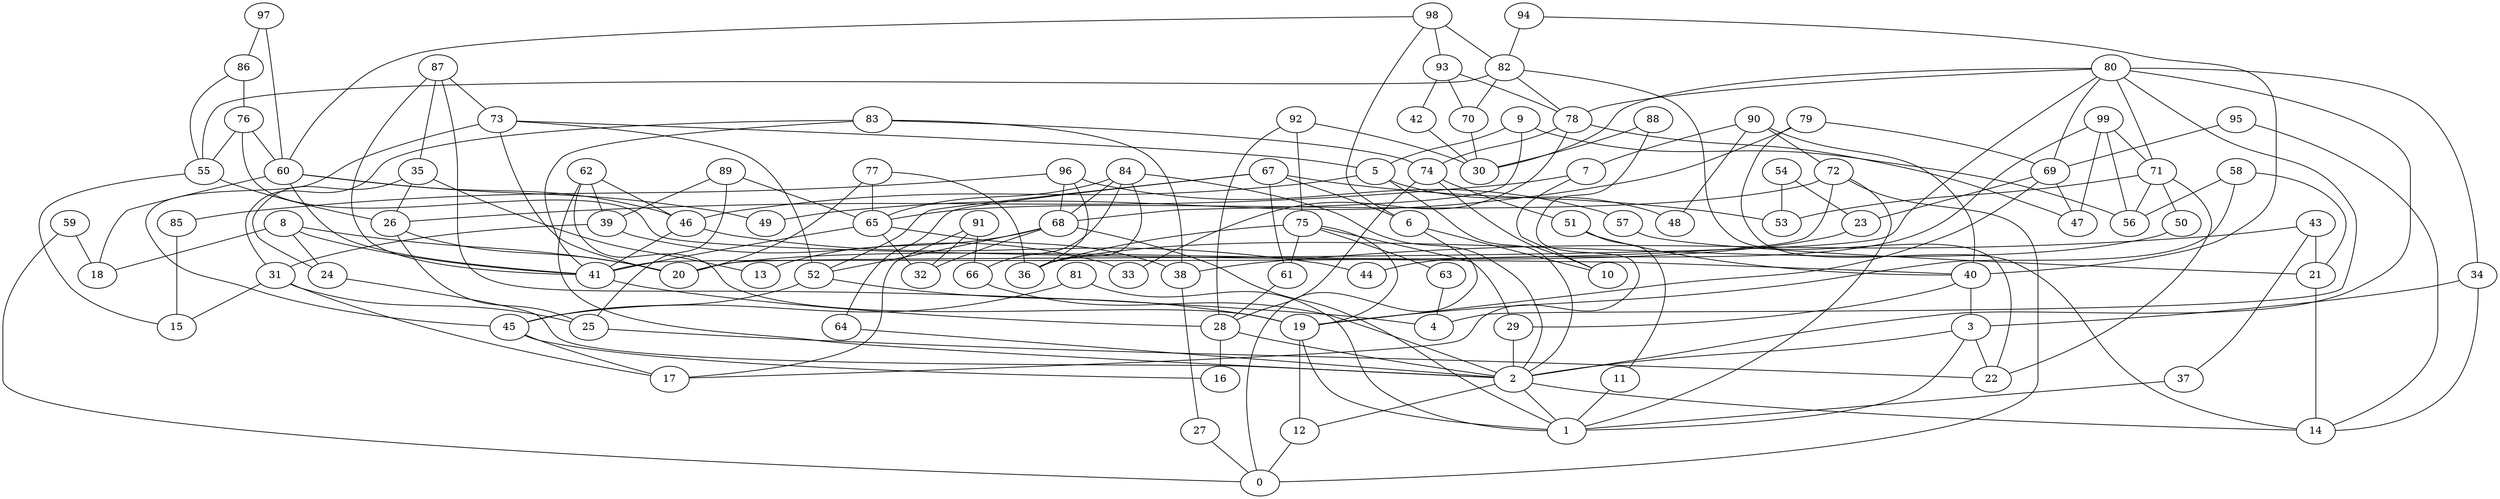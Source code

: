 digraph GG_graph {

subgraph G_graph {
edge [color = black]
"75" -> "29" [dir = none]
"75" -> "63" [dir = none]
"75" -> "36" [dir = none]
"75" -> "19" [dir = none]
"75" -> "61" [dir = none]
"5" -> "2" [dir = none]
"5" -> "46" [dir = none]
"5" -> "48" [dir = none]
"61" -> "28" [dir = none]
"38" -> "27" [dir = none]
"85" -> "15" [dir = none]
"25" -> "22" [dir = none]
"99" -> "71" [dir = none]
"99" -> "47" [dir = none]
"99" -> "56" [dir = none]
"99" -> "44" [dir = none]
"29" -> "2" [dir = none]
"76" -> "55" [dir = none]
"76" -> "60" [dir = none]
"76" -> "40" [dir = none]
"34" -> "14" [dir = none]
"34" -> "3" [dir = none]
"19" -> "12" [dir = none]
"19" -> "1" [dir = none]
"69" -> "47" [dir = none]
"69" -> "23" [dir = none]
"69" -> "19" [dir = none]
"95" -> "69" [dir = none]
"95" -> "14" [dir = none]
"81" -> "1" [dir = none]
"81" -> "45" [dir = none]
"26" -> "20" [dir = none]
"26" -> "25" [dir = none]
"21" -> "14" [dir = none]
"45" -> "16" [dir = none]
"45" -> "17" [dir = none]
"31" -> "15" [dir = none]
"31" -> "25" [dir = none]
"31" -> "17" [dir = none]
"57" -> "21" [dir = none]
"37" -> "1" [dir = none]
"46" -> "44" [dir = none]
"46" -> "41" [dir = none]
"89" -> "39" [dir = none]
"89" -> "25" [dir = none]
"89" -> "65" [dir = none]
"58" -> "21" [dir = none]
"58" -> "19" [dir = none]
"58" -> "56" [dir = none]
"84" -> "66" [dir = none]
"84" -> "68" [dir = none]
"84" -> "2" [dir = none]
"84" -> "36" [dir = none]
"84" -> "65" [dir = none]
"72" -> "0" [dir = none]
"72" -> "41" [dir = none]
"72" -> "1" [dir = none]
"72" -> "65" [dir = none]
"7" -> "26" [dir = none]
"7" -> "10" [dir = none]
"65" -> "32" [dir = none]
"65" -> "41" [dir = none]
"65" -> "38" [dir = none]
"54" -> "23" [dir = none]
"54" -> "53" [dir = none]
"93" -> "70" [dir = none]
"93" -> "78" [dir = none]
"93" -> "42" [dir = none]
"9" -> "5" [dir = none]
"9" -> "68" [dir = none]
"9" -> "56" [dir = none]
"98" -> "60" [dir = none]
"98" -> "6" [dir = none]
"98" -> "82" [dir = none]
"98" -> "93" [dir = none]
"82" -> "78" [dir = none]
"82" -> "70" [dir = none]
"82" -> "22" [dir = none]
"82" -> "55" [dir = none]
"70" -> "30" [dir = none]
"66" -> "2" [dir = none]
"23" -> "20" [dir = none]
"88" -> "17" [dir = none]
"88" -> "30" [dir = none]
"39" -> "31" [dir = none]
"39" -> "33" [dir = none]
"6" -> "10" [dir = none]
"6" -> "0" [dir = none]
"42" -> "30" [dir = none]
"80" -> "2" [dir = none]
"80" -> "69" [dir = none]
"80" -> "20" [dir = none]
"80" -> "34" [dir = none]
"80" -> "78" [dir = none]
"80" -> "71" [dir = none]
"80" -> "30" [dir = none]
"80" -> "4" [dir = none]
"41" -> "28" [dir = none]
"28" -> "2" [dir = none]
"28" -> "16" [dir = none]
"60" -> "46" [dir = none]
"60" -> "18" [dir = none]
"60" -> "49" [dir = none]
"60" -> "41" [dir = none]
"40" -> "3" [dir = none]
"40" -> "29" [dir = none]
"79" -> "49" [dir = none]
"79" -> "69" [dir = none]
"79" -> "14" [dir = none]
"63" -> "4" [dir = none]
"91" -> "32" [dir = none]
"91" -> "66" [dir = none]
"91" -> "17" [dir = none]
"74" -> "10" [dir = none]
"74" -> "28" [dir = none]
"74" -> "51" [dir = none]
"64" -> "2" [dir = none]
"86" -> "76" [dir = none]
"86" -> "55" [dir = none]
"87" -> "4" [dir = none]
"87" -> "41" [dir = none]
"87" -> "35" [dir = none]
"87" -> "73" [dir = none]
"2" -> "14" [dir = none]
"2" -> "12" [dir = none]
"2" -> "1" [dir = none]
"97" -> "60" [dir = none]
"97" -> "86" [dir = none]
"62" -> "19" [dir = none]
"62" -> "2" [dir = none]
"62" -> "46" [dir = none]
"62" -> "39" [dir = none]
"3" -> "1" [dir = none]
"3" -> "22" [dir = none]
"3" -> "2" [dir = none]
"55" -> "26" [dir = none]
"55" -> "15" [dir = none]
"78" -> "33" [dir = none]
"78" -> "74" [dir = none]
"78" -> "47" [dir = none]
"27" -> "0" [dir = none]
"8" -> "18" [dir = none]
"8" -> "24" [dir = none]
"8" -> "41" [dir = none]
"8" -> "20" [dir = none]
"35" -> "26" [dir = none]
"35" -> "24" [dir = none]
"35" -> "13" [dir = none]
"12" -> "0" [dir = none]
"68" -> "13" [dir = none]
"68" -> "1" [dir = none]
"68" -> "52" [dir = none]
"68" -> "32" [dir = none]
"43" -> "38" [dir = none]
"43" -> "37" [dir = none]
"43" -> "21" [dir = none]
"96" -> "85" [dir = none]
"96" -> "57" [dir = none]
"96" -> "36" [dir = none]
"96" -> "68" [dir = none]
"94" -> "40" [dir = none]
"94" -> "82" [dir = none]
"52" -> "45" [dir = none]
"52" -> "19" [dir = none]
"83" -> "38" [dir = none]
"83" -> "41" [dir = none]
"83" -> "31" [dir = none]
"83" -> "74" [dir = none]
"77" -> "20" [dir = none]
"77" -> "36" [dir = none]
"77" -> "65" [dir = none]
"73" -> "52" [dir = none]
"73" -> "5" [dir = none]
"73" -> "20" [dir = none]
"73" -> "45" [dir = none]
"92" -> "30" [dir = none]
"92" -> "75" [dir = none]
"92" -> "28" [dir = none]
"71" -> "56" [dir = none]
"71" -> "50" [dir = none]
"71" -> "22" [dir = none]
"71" -> "53" [dir = none]
"51" -> "40" [dir = none]
"51" -> "11" [dir = none]
"11" -> "1" [dir = none]
"90" -> "7" [dir = none]
"90" -> "48" [dir = none]
"90" -> "72" [dir = none]
"90" -> "40" [dir = none]
"24" -> "2" [dir = none]
"59" -> "0" [dir = none]
"59" -> "18" [dir = none]
"67" -> "64" [dir = none]
"67" -> "53" [dir = none]
"67" -> "61" [dir = none]
"67" -> "6" [dir = none]
"67" -> "52" [dir = none]
"50" -> "36" [dir = none]
}

}
